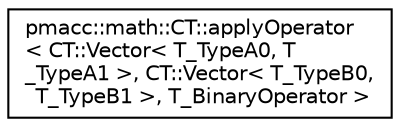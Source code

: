 digraph "Graphical Class Hierarchy"
{
 // LATEX_PDF_SIZE
  edge [fontname="Helvetica",fontsize="10",labelfontname="Helvetica",labelfontsize="10"];
  node [fontname="Helvetica",fontsize="10",shape=record];
  rankdir="LR";
  Node0 [label="pmacc::math::CT::applyOperator\l\< CT::Vector\< T_TypeA0, T\l_TypeA1 \>, CT::Vector\< T_TypeB0,\l T_TypeB1 \>, T_BinaryOperator \>",height=0.2,width=0.4,color="black", fillcolor="white", style="filled",URL="$structpmacc_1_1math_1_1_c_t_1_1apply_operator_3_01_c_t_1_1_vector_3_01_t___type_a0_00_01_t___typ26c6865396c45f194f6af625156b5b41.html",tooltip=" "];
}
